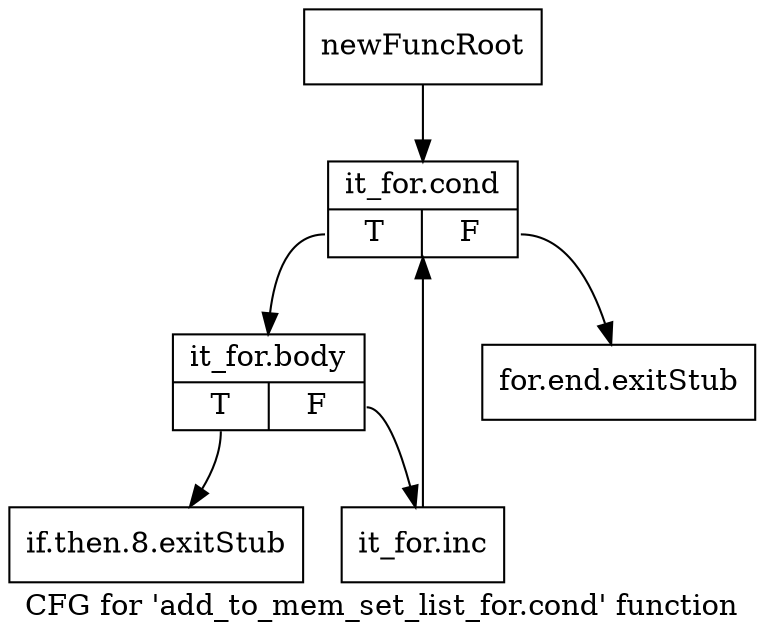 digraph "CFG for 'add_to_mem_set_list_for.cond' function" {
	label="CFG for 'add_to_mem_set_list_for.cond' function";

	Node0xaf39cf0 [shape=record,label="{newFuncRoot}"];
	Node0xaf39cf0 -> Node0xaf39de0;
	Node0xaf39d40 [shape=record,label="{for.end.exitStub}"];
	Node0xaf39d90 [shape=record,label="{if.then.8.exitStub}"];
	Node0xaf39de0 [shape=record,label="{it_for.cond|{<s0>T|<s1>F}}"];
	Node0xaf39de0:s0 -> Node0xaf39e30;
	Node0xaf39de0:s1 -> Node0xaf39d40;
	Node0xaf39e30 [shape=record,label="{it_for.body|{<s0>T|<s1>F}}"];
	Node0xaf39e30:s0 -> Node0xaf39d90;
	Node0xaf39e30:s1 -> Node0xaf39e80;
	Node0xaf39e80 [shape=record,label="{it_for.inc}"];
	Node0xaf39e80 -> Node0xaf39de0;
}
